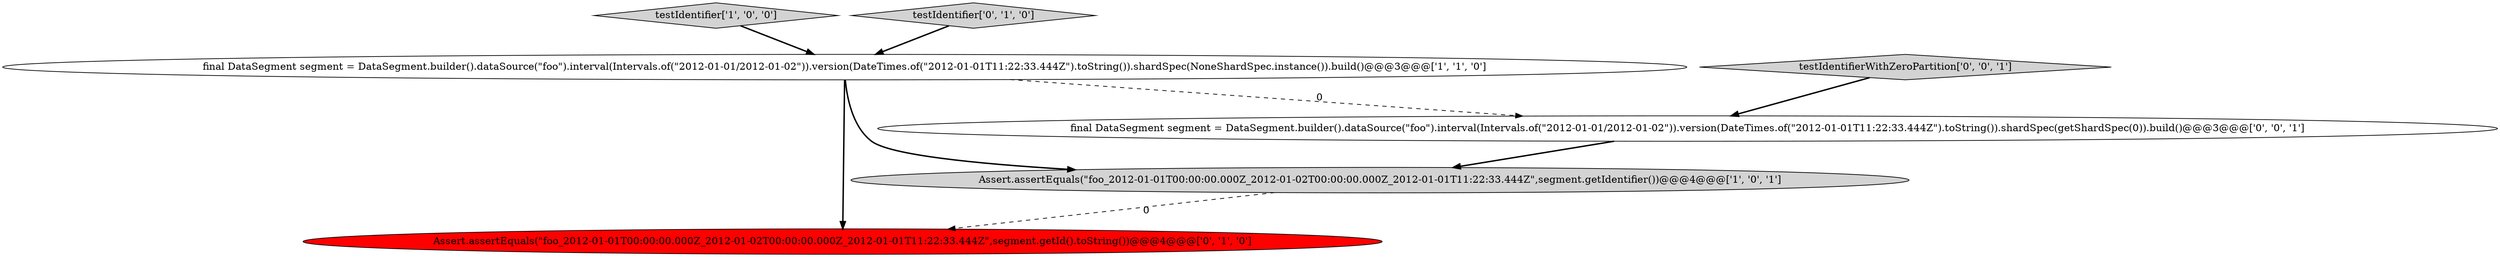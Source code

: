 digraph {
1 [style = filled, label = "testIdentifier['1', '0', '0']", fillcolor = lightgray, shape = diamond image = "AAA0AAABBB1BBB"];
4 [style = filled, label = "testIdentifier['0', '1', '0']", fillcolor = lightgray, shape = diamond image = "AAA0AAABBB2BBB"];
0 [style = filled, label = "Assert.assertEquals(\"foo_2012-01-01T00:00:00.000Z_2012-01-02T00:00:00.000Z_2012-01-01T11:22:33.444Z\",segment.getIdentifier())@@@4@@@['1', '0', '1']", fillcolor = lightgray, shape = ellipse image = "AAA0AAABBB1BBB"];
6 [style = filled, label = "testIdentifierWithZeroPartition['0', '0', '1']", fillcolor = lightgray, shape = diamond image = "AAA0AAABBB3BBB"];
2 [style = filled, label = "final DataSegment segment = DataSegment.builder().dataSource(\"foo\").interval(Intervals.of(\"2012-01-01/2012-01-02\")).version(DateTimes.of(\"2012-01-01T11:22:33.444Z\").toString()).shardSpec(NoneShardSpec.instance()).build()@@@3@@@['1', '1', '0']", fillcolor = white, shape = ellipse image = "AAA0AAABBB1BBB"];
3 [style = filled, label = "Assert.assertEquals(\"foo_2012-01-01T00:00:00.000Z_2012-01-02T00:00:00.000Z_2012-01-01T11:22:33.444Z\",segment.getId().toString())@@@4@@@['0', '1', '0']", fillcolor = red, shape = ellipse image = "AAA1AAABBB2BBB"];
5 [style = filled, label = "final DataSegment segment = DataSegment.builder().dataSource(\"foo\").interval(Intervals.of(\"2012-01-01/2012-01-02\")).version(DateTimes.of(\"2012-01-01T11:22:33.444Z\").toString()).shardSpec(getShardSpec(0)).build()@@@3@@@['0', '0', '1']", fillcolor = white, shape = ellipse image = "AAA0AAABBB3BBB"];
6->5 [style = bold, label=""];
2->5 [style = dashed, label="0"];
1->2 [style = bold, label=""];
2->0 [style = bold, label=""];
0->3 [style = dashed, label="0"];
4->2 [style = bold, label=""];
5->0 [style = bold, label=""];
2->3 [style = bold, label=""];
}

